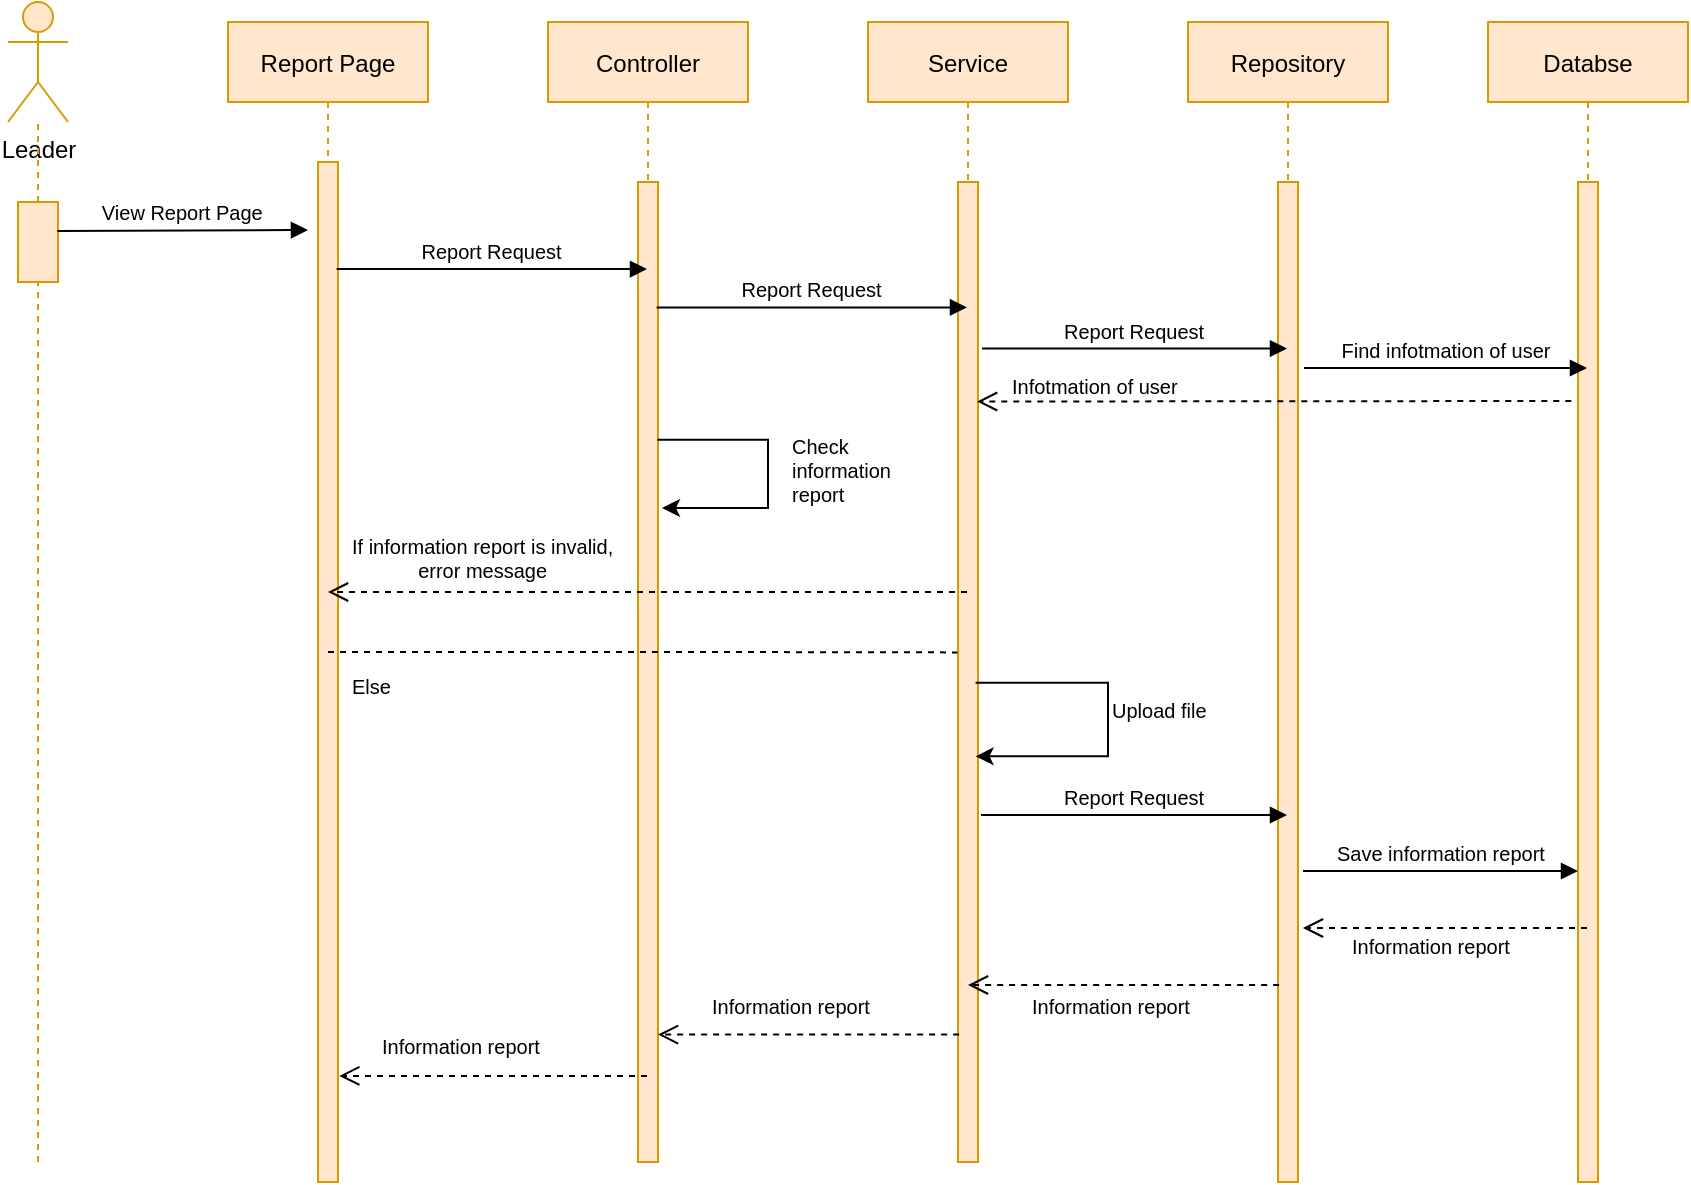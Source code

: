 <mxfile version="14.1.1" type="device"><diagram id="kgpKYQtTHZ0yAKxKKP6v" name="Page-1"><mxGraphModel dx="2271" dy="699" grid="1" gridSize="10" guides="1" tooltips="1" connect="1" arrows="1" fold="1" page="1" pageScale="1" pageWidth="850" pageHeight="1100" math="0" shadow="0"><root><mxCell id="0"/><mxCell id="1" parent="0"/><mxCell id="3nuBFxr9cyL0pnOWT2aG-1" value="Report Page" style="shape=umlLifeline;perimeter=lifelinePerimeter;container=1;collapsible=0;recursiveResize=0;rounded=0;shadow=0;strokeWidth=1;fillColor=#ffe6cc;strokeColor=#d79b00;" parent="1" vertex="1"><mxGeometry x="-40" y="70" width="100" height="580" as="geometry"/></mxCell><mxCell id="3nuBFxr9cyL0pnOWT2aG-2" value="" style="points=[];perimeter=orthogonalPerimeter;rounded=0;shadow=0;strokeWidth=1;fillColor=#ffe6cc;strokeColor=#d79b00;" parent="3nuBFxr9cyL0pnOWT2aG-1" vertex="1"><mxGeometry x="45" y="70" width="10" height="510" as="geometry"/></mxCell><mxCell id="3nuBFxr9cyL0pnOWT2aG-5" value="Controller" style="shape=umlLifeline;perimeter=lifelinePerimeter;container=1;collapsible=0;recursiveResize=0;rounded=0;shadow=0;strokeWidth=1;fillColor=#ffe6cc;strokeColor=#d79b00;" parent="1" vertex="1"><mxGeometry x="120" y="70" width="100" height="570" as="geometry"/></mxCell><mxCell id="3nuBFxr9cyL0pnOWT2aG-6" value="" style="points=[];perimeter=orthogonalPerimeter;rounded=0;shadow=0;strokeWidth=1;fillColor=#ffe6cc;strokeColor=#d79b00;" parent="3nuBFxr9cyL0pnOWT2aG-5" vertex="1"><mxGeometry x="45" y="80" width="10" height="490" as="geometry"/></mxCell><mxCell id="prgObBN2hG2PErhUE6iH-48" value="" style="edgeStyle=orthogonalEdgeStyle;rounded=0;orthogonalLoop=1;jettySize=auto;html=1;fontSize=10;exitX=0.971;exitY=0.263;exitDx=0;exitDy=0;exitPerimeter=0;" parent="3nuBFxr9cyL0pnOWT2aG-5" source="3nuBFxr9cyL0pnOWT2aG-6" edge="1"><mxGeometry relative="1" as="geometry"><mxPoint x="218" y="326" as="sourcePoint"/><mxPoint x="57" y="243" as="targetPoint"/><Array as="points"><mxPoint x="110" y="209"/><mxPoint x="110" y="243"/><mxPoint x="58" y="243"/></Array></mxGeometry></mxCell><mxCell id="3nuBFxr9cyL0pnOWT2aG-8" value="Report Request" style="verticalAlign=bottom;endArrow=block;shadow=0;strokeWidth=1;exitX=0.928;exitY=0.105;exitDx=0;exitDy=0;exitPerimeter=0;fontSize=10;" parent="1" source="3nuBFxr9cyL0pnOWT2aG-2" target="3nuBFxr9cyL0pnOWT2aG-5" edge="1"><mxGeometry relative="1" as="geometry"><mxPoint x="275" y="160" as="sourcePoint"/></mxGeometry></mxCell><mxCell id="prgObBN2hG2PErhUE6iH-1" value="Leader" style="shape=umlActor;verticalLabelPosition=bottom;verticalAlign=top;html=1;outlineConnect=0;fillColor=#ffe6cc;strokeColor=#d79b00;" parent="1" vertex="1"><mxGeometry x="-150" y="60" width="30" height="60" as="geometry"/></mxCell><mxCell id="prgObBN2hG2PErhUE6iH-6" value="" style="endArrow=none;dashed=1;html=1;fillColor=#ffe6cc;strokeColor=#d79b00;" parent="1" source="prgObBN2hG2PErhUE6iH-7" target="prgObBN2hG2PErhUE6iH-1" edge="1"><mxGeometry width="50" height="50" relative="1" as="geometry"><mxPoint x="-135" y="550" as="sourcePoint"/><mxPoint x="-130" y="150" as="targetPoint"/></mxGeometry></mxCell><mxCell id="prgObBN2hG2PErhUE6iH-7" value="" style="rounded=0;whiteSpace=wrap;html=1;fillColor=#ffe6cc;strokeColor=#d79b00;" parent="1" vertex="1"><mxGeometry x="-145" y="160" width="20" height="40" as="geometry"/></mxCell><mxCell id="prgObBN2hG2PErhUE6iH-8" value="" style="endArrow=none;dashed=1;html=1;fillColor=#ffe6cc;strokeColor=#d79b00;" parent="1" target="prgObBN2hG2PErhUE6iH-7" edge="1"><mxGeometry width="50" height="50" relative="1" as="geometry"><mxPoint x="-135" y="640" as="sourcePoint"/><mxPoint x="-135" y="120" as="targetPoint"/></mxGeometry></mxCell><mxCell id="prgObBN2hG2PErhUE6iH-9" value="Service" style="shape=umlLifeline;perimeter=lifelinePerimeter;container=1;collapsible=0;recursiveResize=0;rounded=0;shadow=0;strokeWidth=1;fillColor=#ffe6cc;strokeColor=#d79b00;" parent="1" vertex="1"><mxGeometry x="280" y="70" width="100" height="570" as="geometry"/></mxCell><mxCell id="prgObBN2hG2PErhUE6iH-10" value="" style="points=[];perimeter=orthogonalPerimeter;rounded=0;shadow=0;strokeWidth=1;fillColor=#ffe6cc;strokeColor=#d79b00;" parent="prgObBN2hG2PErhUE6iH-9" vertex="1"><mxGeometry x="45" y="80" width="10" height="490" as="geometry"/></mxCell><mxCell id="ZZ_Ji5l9YUmA6_ILglmL-5" value="" style="edgeStyle=orthogonalEdgeStyle;rounded=0;orthogonalLoop=1;jettySize=auto;html=1;fontSize=10;exitX=0.88;exitY=0.511;exitDx=0;exitDy=0;exitPerimeter=0;entryX=0.88;entryY=0.586;entryDx=0;entryDy=0;entryPerimeter=0;" edge="1" parent="prgObBN2hG2PErhUE6iH-9" source="prgObBN2hG2PErhUE6iH-10" target="prgObBN2hG2PErhUE6iH-10"><mxGeometry relative="1" as="geometry"><mxPoint x="-95.29" y="218.87" as="sourcePoint"/><mxPoint x="-93" y="253" as="targetPoint"/><Array as="points"><mxPoint x="120" y="330"/><mxPoint x="120" y="367"/></Array></mxGeometry></mxCell><mxCell id="prgObBN2hG2PErhUE6iH-11" value="Repository" style="shape=umlLifeline;perimeter=lifelinePerimeter;container=1;collapsible=0;recursiveResize=0;rounded=0;shadow=0;strokeWidth=1;fillColor=#ffe6cc;strokeColor=#d79b00;" parent="1" vertex="1"><mxGeometry x="440" y="70" width="100" height="580" as="geometry"/></mxCell><mxCell id="prgObBN2hG2PErhUE6iH-12" value="" style="points=[];perimeter=orthogonalPerimeter;rounded=0;shadow=0;strokeWidth=1;fillColor=#ffe6cc;strokeColor=#d79b00;" parent="prgObBN2hG2PErhUE6iH-11" vertex="1"><mxGeometry x="45" y="80" width="10" height="500" as="geometry"/></mxCell><mxCell id="prgObBN2hG2PErhUE6iH-15" value="Databse" style="shape=umlLifeline;perimeter=lifelinePerimeter;container=1;collapsible=0;recursiveResize=0;rounded=0;shadow=0;strokeWidth=1;fillColor=#ffe6cc;strokeColor=#d79b00;" parent="1" vertex="1"><mxGeometry x="590" y="70" width="100" height="580" as="geometry"/></mxCell><mxCell id="prgObBN2hG2PErhUE6iH-16" value="" style="points=[];perimeter=orthogonalPerimeter;rounded=0;shadow=0;strokeWidth=1;fillColor=#ffe6cc;strokeColor=#d79b00;" parent="prgObBN2hG2PErhUE6iH-15" vertex="1"><mxGeometry x="45" y="80" width="10" height="500" as="geometry"/></mxCell><mxCell id="prgObBN2hG2PErhUE6iH-17" value="View Report Page" style="verticalAlign=bottom;endArrow=block;shadow=0;strokeWidth=1;exitX=0.982;exitY=0.362;exitDx=0;exitDy=0;exitPerimeter=0;fontSize=10;" parent="1" source="prgObBN2hG2PErhUE6iH-7" edge="1"><mxGeometry relative="1" as="geometry"><mxPoint x="25" y="160.0" as="sourcePoint"/><mxPoint y="174" as="targetPoint"/></mxGeometry></mxCell><mxCell id="prgObBN2hG2PErhUE6iH-18" value="Report Request" style="verticalAlign=bottom;endArrow=block;shadow=0;strokeWidth=1;fontSize=10;exitX=0.929;exitY=0.128;exitDx=0;exitDy=0;exitPerimeter=0;" parent="1" source="3nuBFxr9cyL0pnOWT2aG-6" target="prgObBN2hG2PErhUE6iH-9" edge="1"><mxGeometry relative="1" as="geometry"><mxPoint x="175" y="249" as="sourcePoint"/><mxPoint x="320" y="221" as="targetPoint"/></mxGeometry></mxCell><mxCell id="prgObBN2hG2PErhUE6iH-19" value="Report Request" style="verticalAlign=bottom;endArrow=block;shadow=0;strokeWidth=1;fontSize=10;exitX=1.204;exitY=0.17;exitDx=0;exitDy=0;exitPerimeter=0;" parent="1" source="prgObBN2hG2PErhUE6iH-10" target="prgObBN2hG2PErhUE6iH-11" edge="1"><mxGeometry relative="1" as="geometry"><mxPoint x="35.89" y="220.61" as="sourcePoint"/><mxPoint x="186.06" y="218.48" as="targetPoint"/></mxGeometry></mxCell><mxCell id="prgObBN2hG2PErhUE6iH-20" value="Find infotmation of user" style="verticalAlign=bottom;endArrow=block;shadow=0;strokeWidth=1;fontSize=10;exitX=1.3;exitY=0.186;exitDx=0;exitDy=0;exitPerimeter=0;" parent="1" source="prgObBN2hG2PErhUE6iH-12" target="prgObBN2hG2PErhUE6iH-15" edge="1"><mxGeometry relative="1" as="geometry"><mxPoint x="498" y="248" as="sourcePoint"/><mxPoint x="630" y="270" as="targetPoint"/></mxGeometry></mxCell><mxCell id="prgObBN2hG2PErhUE6iH-54" value="" style="verticalAlign=bottom;endArrow=open;dashed=1;endSize=8;shadow=0;strokeWidth=1;exitX=-0.334;exitY=0.219;exitDx=0;exitDy=0;exitPerimeter=0;entryX=0.956;entryY=0.224;entryDx=0;entryDy=0;entryPerimeter=0;" parent="1" source="prgObBN2hG2PErhUE6iH-16" target="prgObBN2hG2PErhUE6iH-10" edge="1"><mxGeometry relative="1" as="geometry"><mxPoint x="500" y="254" as="targetPoint"/><mxPoint x="180" y="480" as="sourcePoint"/></mxGeometry></mxCell><mxCell id="prgObBN2hG2PErhUE6iH-55" value="&lt;span style=&quot;color: rgb(0 , 0 , 0) ; font-family: &amp;#34;helvetica&amp;#34; ; font-size: 10px ; font-style: normal ; font-weight: 400 ; letter-spacing: normal ; text-align: center ; text-indent: 0px ; text-transform: none ; word-spacing: 0px ; background-color: rgb(255 , 255 , 255) ; display: inline ; float: none&quot;&gt;Infotmation of user&lt;/span&gt;" style="text;whiteSpace=wrap;html=1;fontSize=10;" parent="1" vertex="1"><mxGeometry x="350" y="240" width="130" height="30" as="geometry"/></mxCell><mxCell id="prgObBN2hG2PErhUE6iH-59" value="&lt;span style=&quot;color: rgb(0 , 0 , 0) ; font-family: &amp;#34;helvetica&amp;#34; ; font-size: 10px ; font-style: normal ; font-weight: 400 ; letter-spacing: normal ; text-align: center ; text-indent: 0px ; text-transform: none ; word-spacing: 0px ; background-color: rgb(255 , 255 , 255) ; display: inline ; float: none&quot;&gt;Check information report&lt;br&gt;&lt;/span&gt;" style="text;whiteSpace=wrap;html=1;fontSize=10;" parent="1" vertex="1"><mxGeometry x="240" y="270" width="80" height="30" as="geometry"/></mxCell><mxCell id="prgObBN2hG2PErhUE6iH-60" value="" style="verticalAlign=bottom;endArrow=open;dashed=1;endSize=8;shadow=0;strokeWidth=1;" parent="1" source="prgObBN2hG2PErhUE6iH-9" target="3nuBFxr9cyL0pnOWT2aG-1" edge="1"><mxGeometry relative="1" as="geometry"><mxPoint x="29" y="301" as="targetPoint"/><mxPoint x="340" y="302" as="sourcePoint"/></mxGeometry></mxCell><mxCell id="prgObBN2hG2PErhUE6iH-63" value="&lt;div style=&quot;text-align: center&quot;&gt;&lt;font face=&quot;helvetica&quot;&gt;&lt;span style=&quot;background-color: rgb(255 , 255 , 255)&quot;&gt;If information report is invalid,&lt;/span&gt;&lt;/font&gt;&lt;/div&gt;&lt;div style=&quot;text-align: center&quot;&gt;&lt;font face=&quot;helvetica&quot;&gt;&lt;span style=&quot;background-color: rgb(255 , 255 , 255)&quot;&gt;error message&lt;/span&gt;&lt;/font&gt;&lt;/div&gt;" style="text;whiteSpace=wrap;html=1;fontSize=10;" parent="1" vertex="1"><mxGeometry x="20" y="320" width="150" height="40" as="geometry"/></mxCell><mxCell id="prgObBN2hG2PErhUE6iH-65" value="" style="endArrow=none;dashed=1;html=1;fontSize=10;entryX=-0.034;entryY=0.48;entryDx=0;entryDy=0;entryPerimeter=0;" parent="1" target="prgObBN2hG2PErhUE6iH-10" edge="1" source="3nuBFxr9cyL0pnOWT2aG-1"><mxGeometry width="50" height="50" relative="1" as="geometry"><mxPoint x="20" y="496" as="sourcePoint"/><mxPoint x="320" y="496" as="targetPoint"/><Array as="points"><mxPoint x="200" y="385"/></Array></mxGeometry></mxCell><mxCell id="prgObBN2hG2PErhUE6iH-66" value="&lt;div style=&quot;text-align: center&quot;&gt;&lt;font face=&quot;helvetica&quot;&gt;&lt;span style=&quot;background-color: rgb(255 , 255 , 255)&quot;&gt;Else&lt;/span&gt;&lt;/font&gt;&lt;/div&gt;" style="text;whiteSpace=wrap;html=1;fontSize=10;" parent="1" vertex="1"><mxGeometry x="20" y="390" width="110" height="40" as="geometry"/></mxCell><mxCell id="prgObBN2hG2PErhUE6iH-67" value="Report Request" style="verticalAlign=bottom;endArrow=block;shadow=0;strokeWidth=1;fontSize=10;exitX=1.154;exitY=0.646;exitDx=0;exitDy=0;exitPerimeter=0;" parent="1" source="prgObBN2hG2PErhUE6iH-10" target="prgObBN2hG2PErhUE6iH-11" edge="1"><mxGeometry relative="1" as="geometry"><mxPoint x="347.04" y="243.3" as="sourcePoint"/><mxPoint x="499.5" y="243.3" as="targetPoint"/></mxGeometry></mxCell><mxCell id="prgObBN2hG2PErhUE6iH-69" value="Save information report" style="verticalAlign=bottom;endArrow=block;shadow=0;strokeWidth=1;fontSize=10;exitX=1.246;exitY=0.689;exitDx=0;exitDy=0;exitPerimeter=0;" parent="1" source="prgObBN2hG2PErhUE6iH-12" target="prgObBN2hG2PErhUE6iH-16" edge="1"><mxGeometry relative="1" as="geometry"><mxPoint x="518" y="263.0" as="sourcePoint"/><mxPoint x="659.5" y="263.0" as="targetPoint"/></mxGeometry></mxCell><mxCell id="prgObBN2hG2PErhUE6iH-70" value="" style="verticalAlign=bottom;endArrow=open;dashed=1;endSize=8;shadow=0;strokeWidth=1;entryX=1.246;entryY=0.746;entryDx=0;entryDy=0;entryPerimeter=0;" parent="1" source="prgObBN2hG2PErhUE6iH-15" target="prgObBN2hG2PErhUE6iH-12" edge="1"><mxGeometry relative="1" as="geometry"><mxPoint x="27.59" y="489.15" as="targetPoint"/><mxPoint x="339.5" y="489.15" as="sourcePoint"/></mxGeometry></mxCell><mxCell id="prgObBN2hG2PErhUE6iH-71" value="&lt;div style=&quot;text-align: center&quot;&gt;&lt;font face=&quot;helvetica&quot;&gt;&lt;span style=&quot;background-color: rgb(255 , 255 , 255)&quot;&gt;Information report&lt;/span&gt;&lt;/font&gt;&lt;/div&gt;" style="text;whiteSpace=wrap;html=1;fontSize=10;" parent="1" vertex="1"><mxGeometry x="520" y="520" width="130" height="30" as="geometry"/></mxCell><mxCell id="prgObBN2hG2PErhUE6iH-72" value="" style="verticalAlign=bottom;endArrow=open;dashed=1;endSize=8;shadow=0;strokeWidth=1;exitX=0.057;exitY=0.803;exitDx=0;exitDy=0;exitPerimeter=0;" parent="1" edge="1" target="prgObBN2hG2PErhUE6iH-9" source="prgObBN2hG2PErhUE6iH-12"><mxGeometry relative="1" as="geometry"><mxPoint x="340" y="606" as="targetPoint"/><mxPoint x="480" y="606" as="sourcePoint"/></mxGeometry></mxCell><mxCell id="prgObBN2hG2PErhUE6iH-73" value="&lt;div style=&quot;text-align: center&quot;&gt;&lt;font face=&quot;helvetica&quot;&gt;&lt;span style=&quot;background-color: rgb(255 , 255 , 255)&quot;&gt;Information report&lt;/span&gt;&lt;/font&gt;&lt;/div&gt;" style="text;whiteSpace=wrap;html=1;fontSize=10;" parent="1" vertex="1"><mxGeometry x="360" y="550" width="130" height="30" as="geometry"/></mxCell><mxCell id="prgObBN2hG2PErhUE6iH-74" value="" style="verticalAlign=bottom;endArrow=open;dashed=1;endSize=8;shadow=0;strokeWidth=1;exitX=0.057;exitY=0.87;exitDx=0;exitDy=0;exitPerimeter=0;" parent="1" target="3nuBFxr9cyL0pnOWT2aG-6" edge="1" source="prgObBN2hG2PErhUE6iH-10"><mxGeometry relative="1" as="geometry"><mxPoint x="350" y="616" as="targetPoint"/><mxPoint x="320" y="616" as="sourcePoint"/></mxGeometry></mxCell><mxCell id="prgObBN2hG2PErhUE6iH-75" value="&lt;span style=&quot;color: rgb(0, 0, 0); font-family: helvetica; font-size: 10px; font-style: normal; font-weight: 400; letter-spacing: normal; text-align: center; text-indent: 0px; text-transform: none; word-spacing: 0px; background-color: rgb(255, 255, 255); display: inline; float: none;&quot;&gt;Information report&lt;/span&gt;" style="text;whiteSpace=wrap;html=1;fontSize=10;" parent="1" vertex="1"><mxGeometry x="200" y="550" width="100" height="30" as="geometry"/></mxCell><mxCell id="prgObBN2hG2PErhUE6iH-76" value="" style="verticalAlign=bottom;endArrow=open;dashed=1;endSize=8;shadow=0;strokeWidth=1;entryX=1.063;entryY=0.896;entryDx=0;entryDy=0;entryPerimeter=0;" parent="1" target="3nuBFxr9cyL0pnOWT2aG-2" edge="1" source="3nuBFxr9cyL0pnOWT2aG-5"><mxGeometry relative="1" as="geometry"><mxPoint x="185" y="626" as="targetPoint"/><mxPoint x="160" y="632" as="sourcePoint"/></mxGeometry></mxCell><mxCell id="prgObBN2hG2PErhUE6iH-77" value="&lt;span style=&quot;color: rgb(0, 0, 0); font-family: helvetica; font-size: 10px; font-style: normal; font-weight: 400; letter-spacing: normal; text-align: center; text-indent: 0px; text-transform: none; word-spacing: 0px; background-color: rgb(255, 255, 255); display: inline; float: none;&quot;&gt;Information report&lt;/span&gt;" style="text;whiteSpace=wrap;html=1;fontSize=10;" parent="1" vertex="1"><mxGeometry x="35" y="570" width="100" height="30" as="geometry"/></mxCell><mxCell id="ZZ_Ji5l9YUmA6_ILglmL-6" value="&lt;span style=&quot;color: rgb(0 , 0 , 0) ; font-family: &amp;#34;helvetica&amp;#34; ; font-size: 10px ; font-style: normal ; font-weight: 400 ; letter-spacing: normal ; text-align: center ; text-indent: 0px ; text-transform: none ; word-spacing: 0px ; background-color: rgb(255 , 255 , 255) ; display: inline ; float: none&quot;&gt;Upload file&lt;/span&gt;" style="text;whiteSpace=wrap;html=1;" vertex="1" parent="1"><mxGeometry x="400" y="400" width="130" height="30" as="geometry"/></mxCell></root></mxGraphModel></diagram></mxfile>